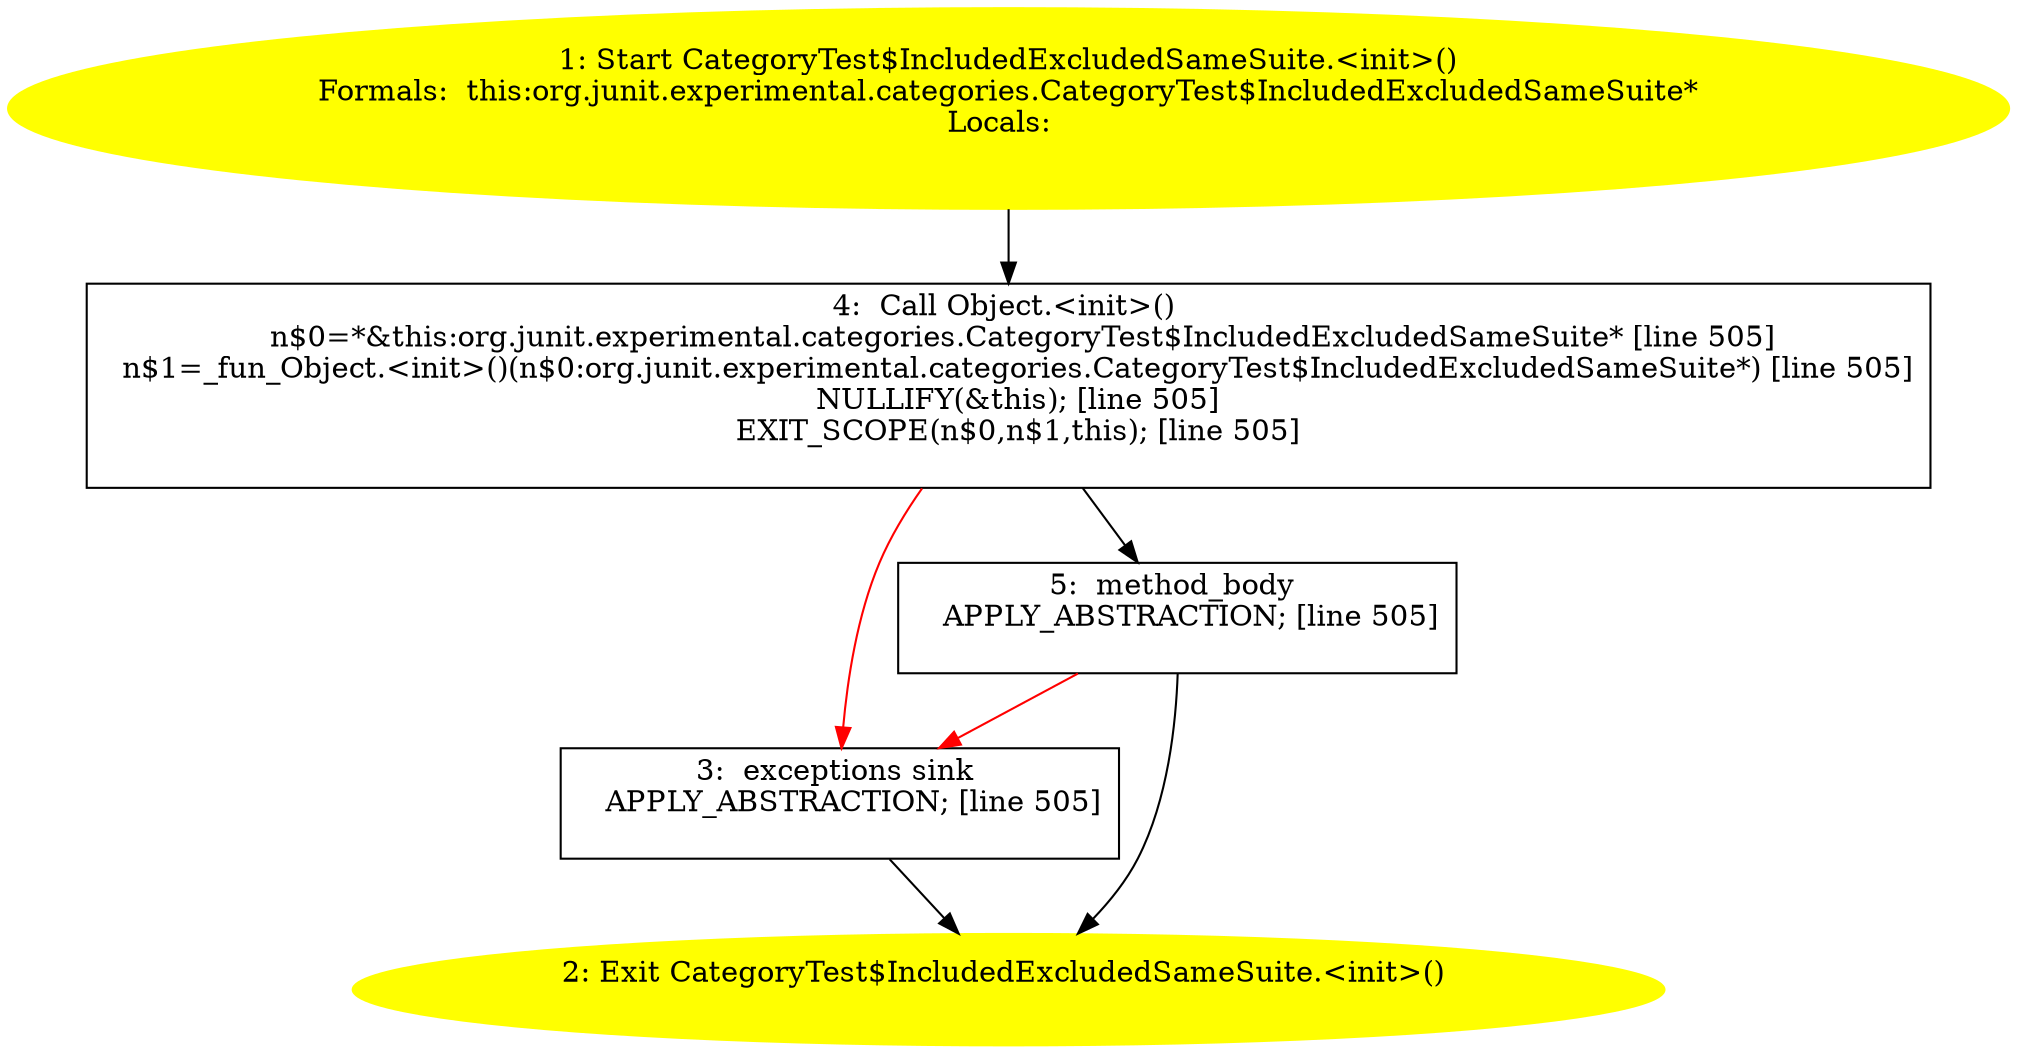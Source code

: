 /* @generated */
digraph cfg {
"org.junit.experimental.categories.CategoryTest$IncludedExcludedSameSuite.<init>().6559496839768c97324249d12b024939_1" [label="1: Start CategoryTest$IncludedExcludedSameSuite.<init>()\nFormals:  this:org.junit.experimental.categories.CategoryTest$IncludedExcludedSameSuite*\nLocals:  \n  " color=yellow style=filled]
	

	 "org.junit.experimental.categories.CategoryTest$IncludedExcludedSameSuite.<init>().6559496839768c97324249d12b024939_1" -> "org.junit.experimental.categories.CategoryTest$IncludedExcludedSameSuite.<init>().6559496839768c97324249d12b024939_4" ;
"org.junit.experimental.categories.CategoryTest$IncludedExcludedSameSuite.<init>().6559496839768c97324249d12b024939_2" [label="2: Exit CategoryTest$IncludedExcludedSameSuite.<init>() \n  " color=yellow style=filled]
	

"org.junit.experimental.categories.CategoryTest$IncludedExcludedSameSuite.<init>().6559496839768c97324249d12b024939_3" [label="3:  exceptions sink \n   APPLY_ABSTRACTION; [line 505]\n " shape="box"]
	

	 "org.junit.experimental.categories.CategoryTest$IncludedExcludedSameSuite.<init>().6559496839768c97324249d12b024939_3" -> "org.junit.experimental.categories.CategoryTest$IncludedExcludedSameSuite.<init>().6559496839768c97324249d12b024939_2" ;
"org.junit.experimental.categories.CategoryTest$IncludedExcludedSameSuite.<init>().6559496839768c97324249d12b024939_4" [label="4:  Call Object.<init>() \n   n$0=*&this:org.junit.experimental.categories.CategoryTest$IncludedExcludedSameSuite* [line 505]\n  n$1=_fun_Object.<init>()(n$0:org.junit.experimental.categories.CategoryTest$IncludedExcludedSameSuite*) [line 505]\n  NULLIFY(&this); [line 505]\n  EXIT_SCOPE(n$0,n$1,this); [line 505]\n " shape="box"]
	

	 "org.junit.experimental.categories.CategoryTest$IncludedExcludedSameSuite.<init>().6559496839768c97324249d12b024939_4" -> "org.junit.experimental.categories.CategoryTest$IncludedExcludedSameSuite.<init>().6559496839768c97324249d12b024939_5" ;
	 "org.junit.experimental.categories.CategoryTest$IncludedExcludedSameSuite.<init>().6559496839768c97324249d12b024939_4" -> "org.junit.experimental.categories.CategoryTest$IncludedExcludedSameSuite.<init>().6559496839768c97324249d12b024939_3" [color="red" ];
"org.junit.experimental.categories.CategoryTest$IncludedExcludedSameSuite.<init>().6559496839768c97324249d12b024939_5" [label="5:  method_body \n   APPLY_ABSTRACTION; [line 505]\n " shape="box"]
	

	 "org.junit.experimental.categories.CategoryTest$IncludedExcludedSameSuite.<init>().6559496839768c97324249d12b024939_5" -> "org.junit.experimental.categories.CategoryTest$IncludedExcludedSameSuite.<init>().6559496839768c97324249d12b024939_2" ;
	 "org.junit.experimental.categories.CategoryTest$IncludedExcludedSameSuite.<init>().6559496839768c97324249d12b024939_5" -> "org.junit.experimental.categories.CategoryTest$IncludedExcludedSameSuite.<init>().6559496839768c97324249d12b024939_3" [color="red" ];
}
